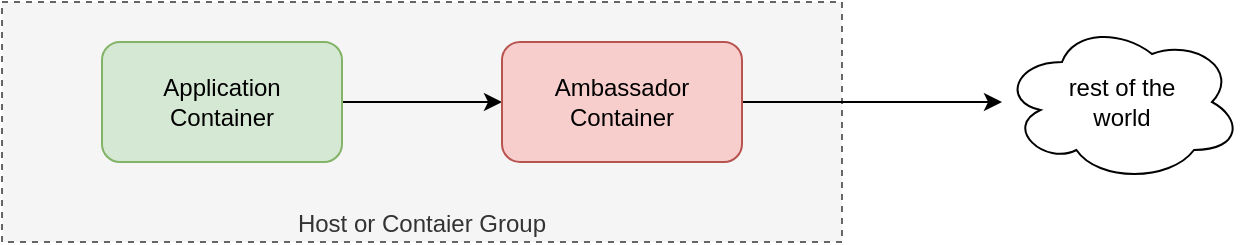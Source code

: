 <mxfile version="13.7.3" type="device"><diagram id="xExou2Qof0DDnWN7iRZf" name="Pagina-1"><mxGraphModel dx="1102" dy="851" grid="1" gridSize="10" guides="1" tooltips="1" connect="1" arrows="1" fold="1" page="1" pageScale="1" pageWidth="827" pageHeight="1169" math="0" shadow="0"><root><mxCell id="0"/><mxCell id="1" parent="0"/><mxCell id="0OGLCGp9v0zLVXmdjQwk-6" value="Host or Contaier Group" style="rounded=0;whiteSpace=wrap;html=1;verticalAlign=bottom;fillColor=#f5f5f5;strokeColor=#666666;fontColor=#333333;sketch=0;shadow=0;glass=0;dashed=1;" parent="1" vertex="1"><mxGeometry x="170" y="170" width="420" height="120" as="geometry"/></mxCell><mxCell id="sa5a9Tga2knh_UUXKItW-1" style="edgeStyle=orthogonalEdgeStyle;rounded=0;orthogonalLoop=1;jettySize=auto;html=1;" edge="1" parent="1" source="0OGLCGp9v0zLVXmdjQwk-2" target="0OGLCGp9v0zLVXmdjQwk-3"><mxGeometry relative="1" as="geometry"/></mxCell><mxCell id="0OGLCGp9v0zLVXmdjQwk-2" value="Application&lt;br&gt;Container" style="rounded=1;whiteSpace=wrap;html=1;fillColor=#d5e8d4;strokeColor=#82b366;sketch=0;shadow=0;" parent="1" vertex="1"><mxGeometry x="220" y="190" width="120" height="60" as="geometry"/></mxCell><mxCell id="sa5a9Tga2knh_UUXKItW-3" style="edgeStyle=orthogonalEdgeStyle;rounded=0;orthogonalLoop=1;jettySize=auto;html=1;" edge="1" parent="1" source="0OGLCGp9v0zLVXmdjQwk-3" target="sa5a9Tga2knh_UUXKItW-2"><mxGeometry relative="1" as="geometry"/></mxCell><mxCell id="0OGLCGp9v0zLVXmdjQwk-3" value="Ambassador&lt;br&gt;Container" style="rounded=1;whiteSpace=wrap;html=1;fillColor=#f8cecc;strokeColor=#b85450;sketch=0;glass=0;shadow=0;" parent="1" vertex="1"><mxGeometry x="420" y="190" width="120" height="60" as="geometry"/></mxCell><mxCell id="sa5a9Tga2knh_UUXKItW-2" value="rest of the&lt;br&gt;world" style="ellipse;shape=cloud;whiteSpace=wrap;html=1;" vertex="1" parent="1"><mxGeometry x="670" y="180" width="120" height="80" as="geometry"/></mxCell></root></mxGraphModel></diagram></mxfile>